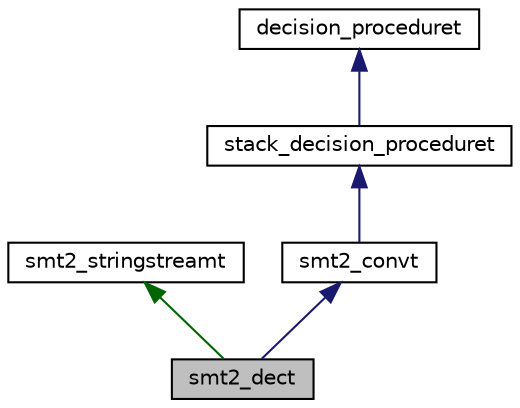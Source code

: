 digraph "smt2_dect"
{
 // LATEX_PDF_SIZE
  bgcolor="transparent";
  edge [fontname="Helvetica",fontsize="10",labelfontname="Helvetica",labelfontsize="10"];
  node [fontname="Helvetica",fontsize="10",shape=record];
  Node1 [label="smt2_dect",height=0.2,width=0.4,color="black", fillcolor="grey75", style="filled", fontcolor="black",tooltip="Decision procedure interface for various SMT 2.x solvers."];
  Node2 -> Node1 [dir="back",color="darkgreen",fontsize="10",style="solid",fontname="Helvetica"];
  Node2 [label="smt2_stringstreamt",height=0.2,width=0.4,color="black",URL="$classsmt2__stringstreamt.html",tooltip=" "];
  Node3 -> Node1 [dir="back",color="midnightblue",fontsize="10",style="solid",fontname="Helvetica"];
  Node3 [label="smt2_convt",height=0.2,width=0.4,color="black",URL="$classsmt2__convt.html",tooltip=" "];
  Node4 -> Node3 [dir="back",color="midnightblue",fontsize="10",style="solid",fontname="Helvetica"];
  Node4 [label="stack_decision_proceduret",height=0.2,width=0.4,color="black",URL="$classstack__decision__proceduret.html",tooltip=" "];
  Node5 -> Node4 [dir="back",color="midnightblue",fontsize="10",style="solid",fontname="Helvetica"];
  Node5 [label="decision_proceduret",height=0.2,width=0.4,color="black",URL="$classdecision__proceduret.html",tooltip=" "];
}
